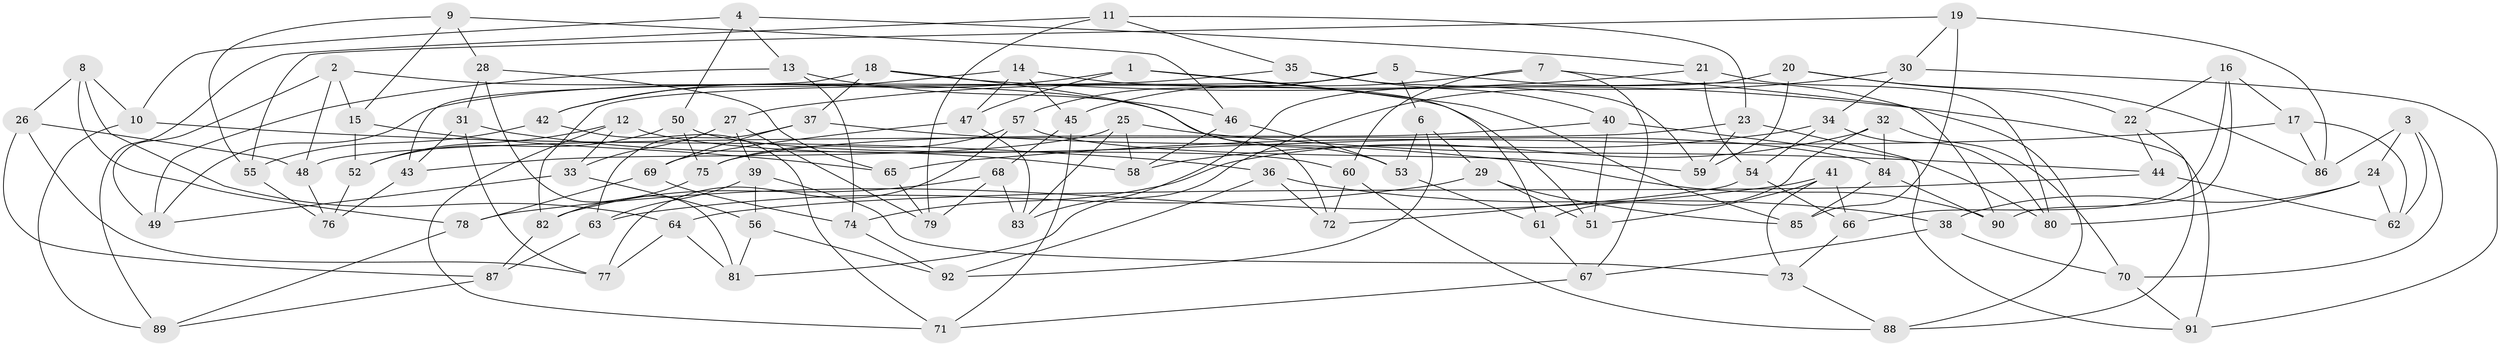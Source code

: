 // Generated by graph-tools (version 1.1) at 2025/26/03/09/25 03:26:50]
// undirected, 92 vertices, 184 edges
graph export_dot {
graph [start="1"]
  node [color=gray90,style=filled];
  1;
  2;
  3;
  4;
  5;
  6;
  7;
  8;
  9;
  10;
  11;
  12;
  13;
  14;
  15;
  16;
  17;
  18;
  19;
  20;
  21;
  22;
  23;
  24;
  25;
  26;
  27;
  28;
  29;
  30;
  31;
  32;
  33;
  34;
  35;
  36;
  37;
  38;
  39;
  40;
  41;
  42;
  43;
  44;
  45;
  46;
  47;
  48;
  49;
  50;
  51;
  52;
  53;
  54;
  55;
  56;
  57;
  58;
  59;
  60;
  61;
  62;
  63;
  64;
  65;
  66;
  67;
  68;
  69;
  70;
  71;
  72;
  73;
  74;
  75;
  76;
  77;
  78;
  79;
  80;
  81;
  82;
  83;
  84;
  85;
  86;
  87;
  88;
  89;
  90;
  91;
  92;
  1 -- 47;
  1 -- 85;
  1 -- 42;
  1 -- 61;
  2 -- 48;
  2 -- 53;
  2 -- 15;
  2 -- 49;
  3 -- 86;
  3 -- 62;
  3 -- 70;
  3 -- 24;
  4 -- 50;
  4 -- 21;
  4 -- 10;
  4 -- 13;
  5 -- 82;
  5 -- 6;
  5 -- 88;
  5 -- 57;
  6 -- 29;
  6 -- 92;
  6 -- 53;
  7 -- 45;
  7 -- 60;
  7 -- 67;
  7 -- 90;
  8 -- 26;
  8 -- 78;
  8 -- 10;
  8 -- 64;
  9 -- 28;
  9 -- 15;
  9 -- 55;
  9 -- 46;
  10 -- 36;
  10 -- 89;
  11 -- 79;
  11 -- 23;
  11 -- 35;
  11 -- 89;
  12 -- 71;
  12 -- 33;
  12 -- 84;
  12 -- 52;
  13 -- 46;
  13 -- 49;
  13 -- 74;
  14 -- 42;
  14 -- 51;
  14 -- 45;
  14 -- 47;
  15 -- 52;
  15 -- 65;
  16 -- 90;
  16 -- 66;
  16 -- 17;
  16 -- 22;
  17 -- 86;
  17 -- 65;
  17 -- 62;
  18 -- 72;
  18 -- 43;
  18 -- 91;
  18 -- 37;
  19 -- 86;
  19 -- 85;
  19 -- 30;
  19 -- 55;
  20 -- 22;
  20 -- 86;
  20 -- 59;
  20 -- 83;
  21 -- 27;
  21 -- 80;
  21 -- 54;
  22 -- 44;
  22 -- 88;
  23 -- 48;
  23 -- 59;
  23 -- 91;
  24 -- 80;
  24 -- 38;
  24 -- 62;
  25 -- 44;
  25 -- 43;
  25 -- 83;
  25 -- 58;
  26 -- 48;
  26 -- 87;
  26 -- 77;
  27 -- 79;
  27 -- 33;
  27 -- 39;
  28 -- 81;
  28 -- 65;
  28 -- 31;
  29 -- 63;
  29 -- 85;
  29 -- 51;
  30 -- 81;
  30 -- 34;
  30 -- 91;
  31 -- 43;
  31 -- 77;
  31 -- 58;
  32 -- 70;
  32 -- 61;
  32 -- 84;
  32 -- 74;
  33 -- 49;
  33 -- 56;
  34 -- 58;
  34 -- 54;
  34 -- 80;
  35 -- 49;
  35 -- 40;
  35 -- 59;
  36 -- 38;
  36 -- 72;
  36 -- 92;
  37 -- 90;
  37 -- 69;
  37 -- 63;
  38 -- 67;
  38 -- 70;
  39 -- 73;
  39 -- 56;
  39 -- 63;
  40 -- 80;
  40 -- 75;
  40 -- 51;
  41 -- 66;
  41 -- 73;
  41 -- 78;
  41 -- 51;
  42 -- 71;
  42 -- 55;
  43 -- 76;
  44 -- 62;
  44 -- 64;
  45 -- 71;
  45 -- 68;
  46 -- 53;
  46 -- 58;
  47 -- 83;
  47 -- 69;
  48 -- 76;
  50 -- 52;
  50 -- 75;
  50 -- 60;
  52 -- 76;
  53 -- 61;
  54 -- 72;
  54 -- 66;
  55 -- 76;
  56 -- 81;
  56 -- 92;
  57 -- 77;
  57 -- 75;
  57 -- 59;
  60 -- 72;
  60 -- 88;
  61 -- 67;
  63 -- 87;
  64 -- 77;
  64 -- 81;
  65 -- 79;
  66 -- 73;
  67 -- 71;
  68 -- 82;
  68 -- 79;
  68 -- 83;
  69 -- 74;
  69 -- 78;
  70 -- 91;
  73 -- 88;
  74 -- 92;
  75 -- 82;
  78 -- 89;
  82 -- 87;
  84 -- 90;
  84 -- 85;
  87 -- 89;
}
